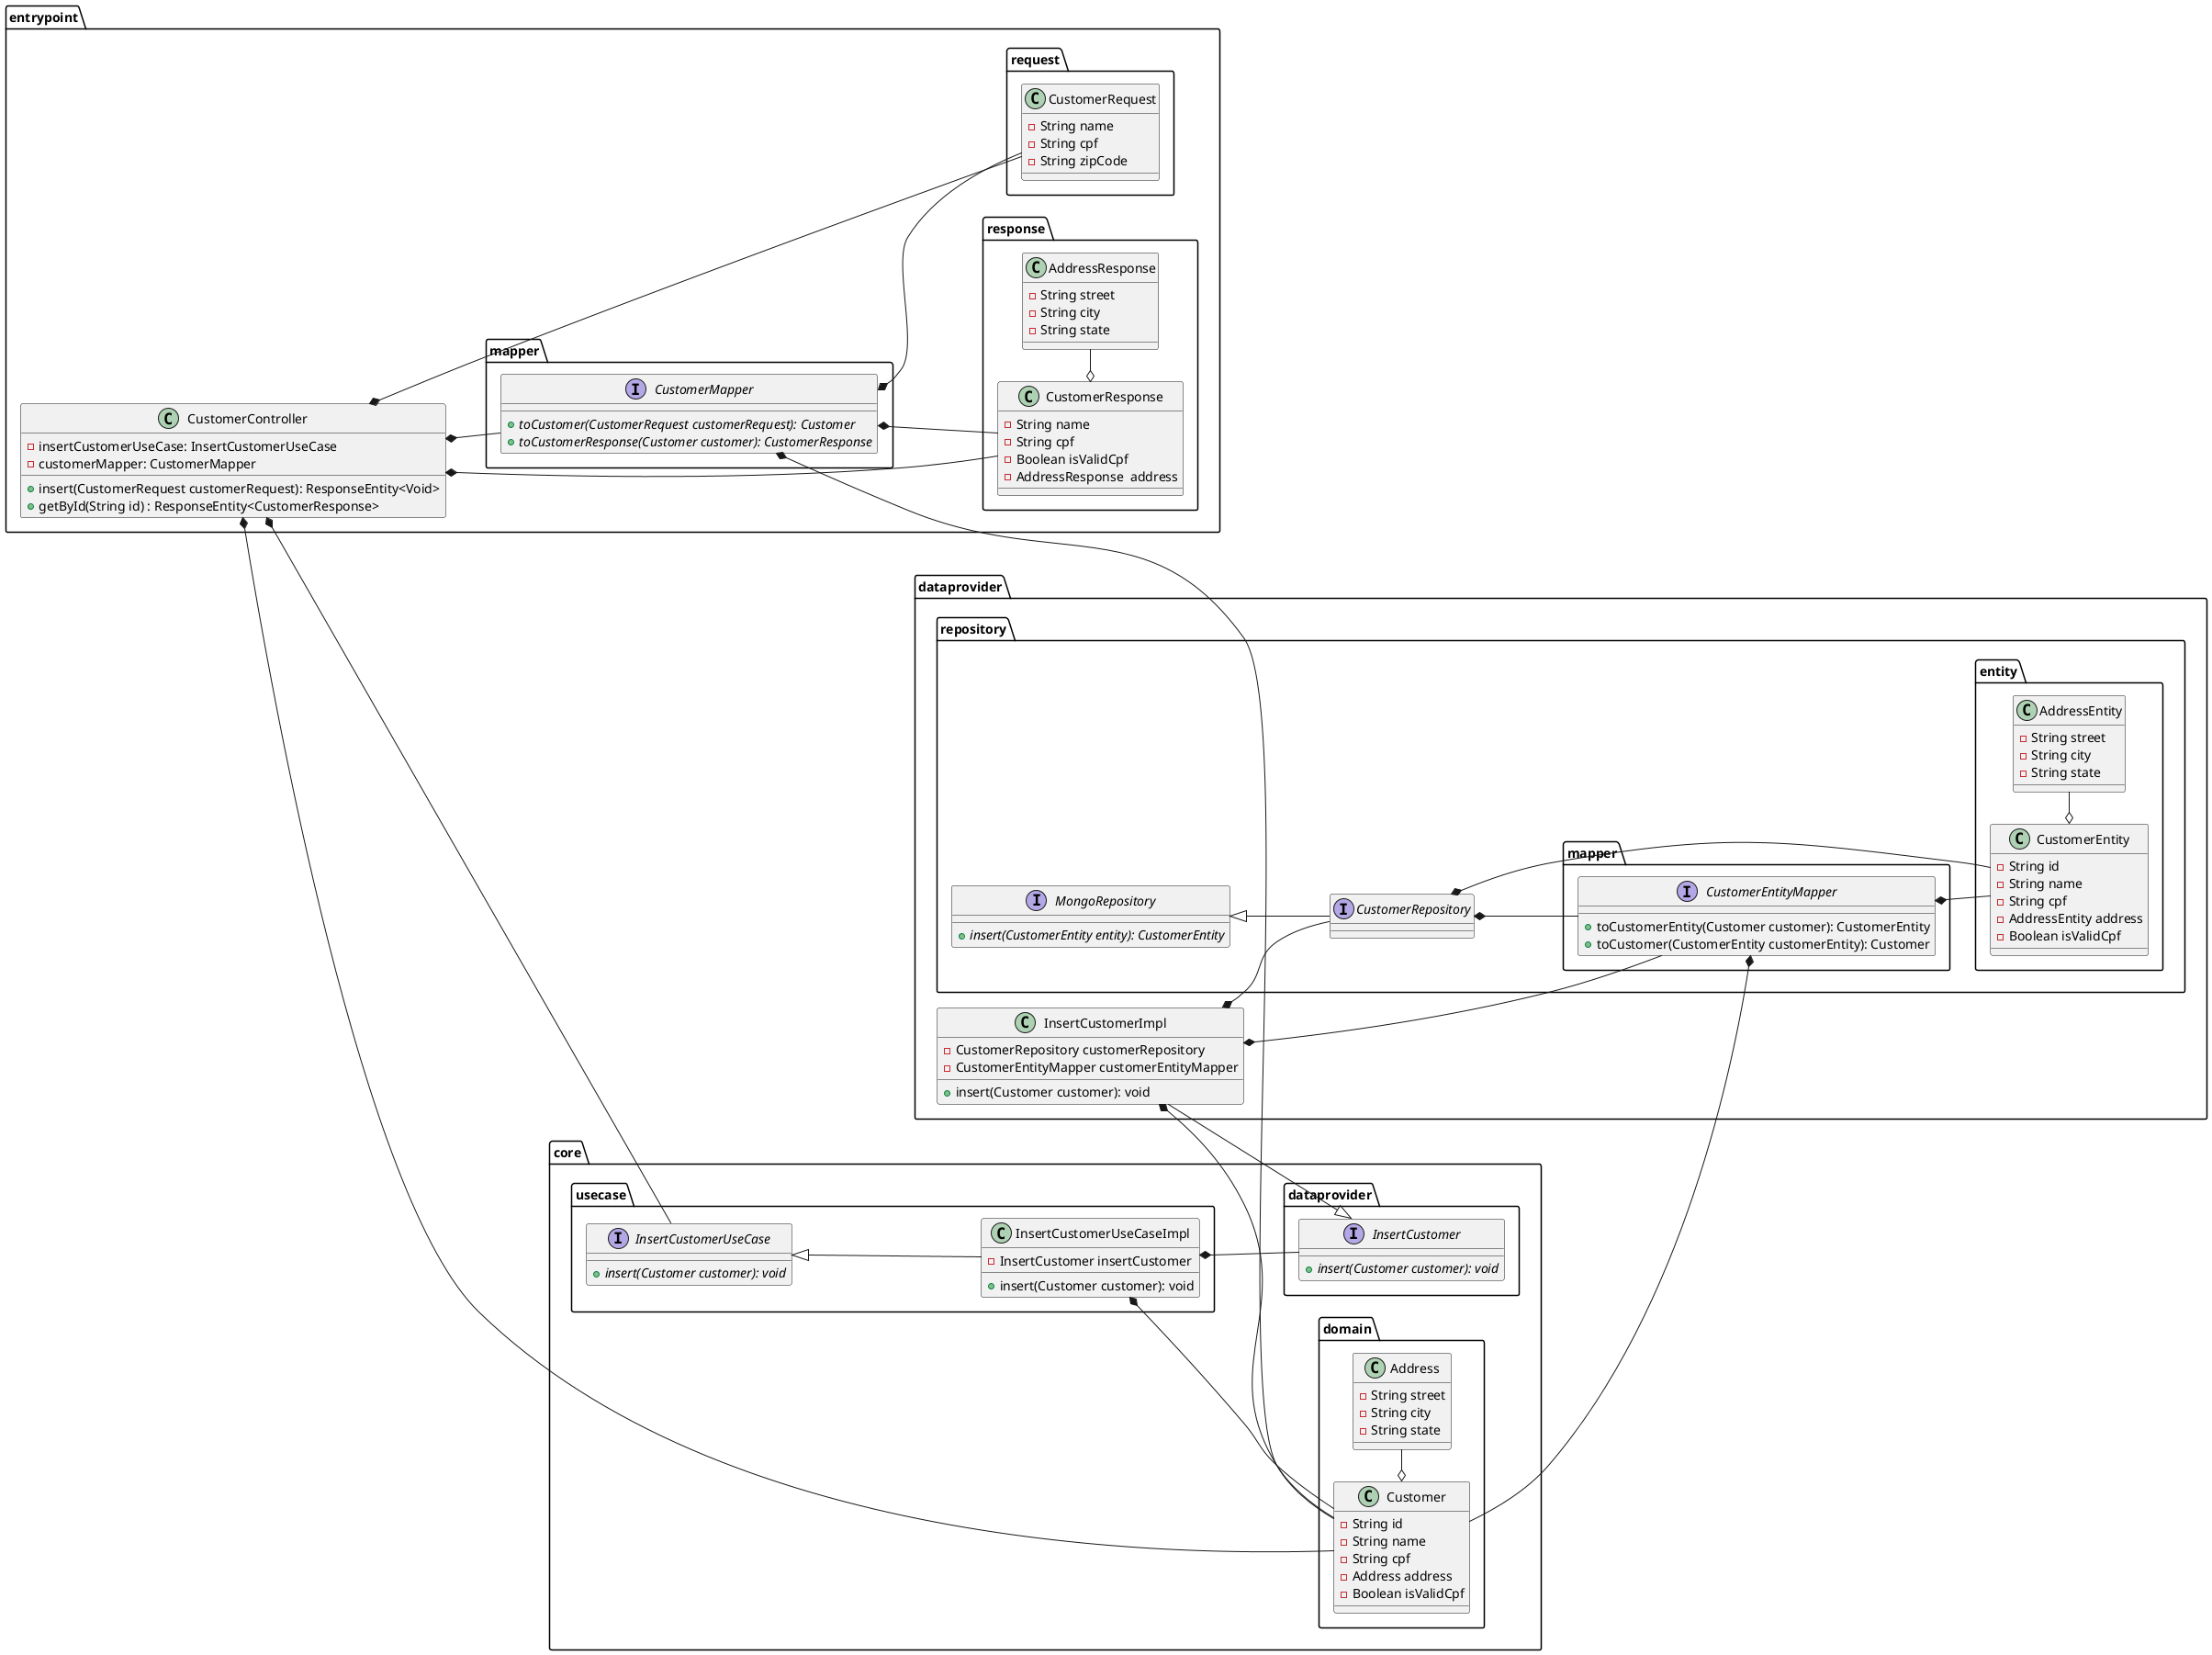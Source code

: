 @startuml
' -----------------------------------------------------
'skinparam defaultTextAlignment center
skinparam groupInheritance 2
' -----------------------------------------------------
'bottom to top direction
left to right direction
together {
    package dataprovider {
        class InsertCustomerImpl {
            - CustomerRepository customerRepository
            - CustomerEntityMapper customerEntityMapper
            + insert(Customer customer): void
        }

        package repository {
            interface CustomerRepository {
            }

            interface MongoRepository {
                {abstract} + insert(CustomerEntity entity): CustomerEntity
            }
            package entity {
                class CustomerEntity {
                - String id
                    - String name
                    - String cpf
                    - AddressEntity address
                    - Boolean isValidCpf
                }

                class AddressEntity {
                    - String street
                    - String city
                    - String state
                }
            }
            package mapper {
                interface CustomerEntityMapper {
                    + toCustomerEntity(Customer customer): CustomerEntity
                    + toCustomer(CustomerEntity customerEntity): Customer
                }
            }
        }
    }
    package core {
        package domain {
            class Customer {
                - String id
                - String name
                - String cpf
                - Address address
                - Boolean isValidCpf
            }

            class Address {
                - String street
                - String city
                - String state
            }
        }
        package usecase {
            interface InsertCustomerUseCase {
                {abstract} + insert(Customer customer): void
            }

            class InsertCustomerUseCaseImpl {
                - InsertCustomer insertCustomer
                + insert(Customer customer): void

            }
        }
        package dataprovider {
            interface InsertCustomer {
                {abstract} + insert(Customer customer): void
            }
        }
    }

}
package entrypoint {
    class CustomerController {
        - insertCustomerUseCase: InsertCustomerUseCase
        - customerMapper: CustomerMapper
        + insert(CustomerRequest customerRequest): ResponseEntity<Void>
        + getById(String id) : ResponseEntity<CustomerResponse>
    }
    package request {
        class CustomerRequest {
            - String name
            - String cpf
            - String zipCode
        }
    }
    package mapper {
        interface CustomerMapper {
            {abstract} + toCustomer(CustomerRequest customerRequest): Customer
            {abstract} + toCustomerResponse(Customer customer): CustomerResponse
        }
    }
    package response {
        class CustomerResponse {
            - String name
            - String cpf
            - Boolean isValidCpf
            - AddressResponse  address
        }
        class AddressResponse {
            - String street
            - String city
            - String state
        }
    }
}

InsertCustomerUseCase <|-- InsertCustomerUseCaseImpl
InsertCustomer <|-- InsertCustomerImpl
MongoRepository <|-- CustomerRepository

InsertCustomerImpl *-- CustomerRepository
InsertCustomerImpl *-- CustomerEntityMapper
InsertCustomerImpl *-- Customer
CustomerEntityMapper *-- Customer
CustomerEntityMapper *-- CustomerEntity
CustomerMapper *-- Customer
CustomerMapper *-- CustomerResponse
CustomerMapper *-- CustomerRequest

CustomerRepository *-- CustomerEntityMapper
CustomerRepository *-- CustomerEntity

InsertCustomerUseCaseImpl *-- Customer
InsertCustomerUseCaseImpl *-- InsertCustomer

CustomerController *-- InsertCustomerUseCase
CustomerController *-- CustomerMapper
CustomerController *-- CustomerRequest
CustomerController *-- CustomerResponse
CustomerController *-- Customer
CustomerResponse o- AddressResponse

CustomerEntity o- AddressEntity
Customer o- Address

'Web --> CustomerController
@enduml
